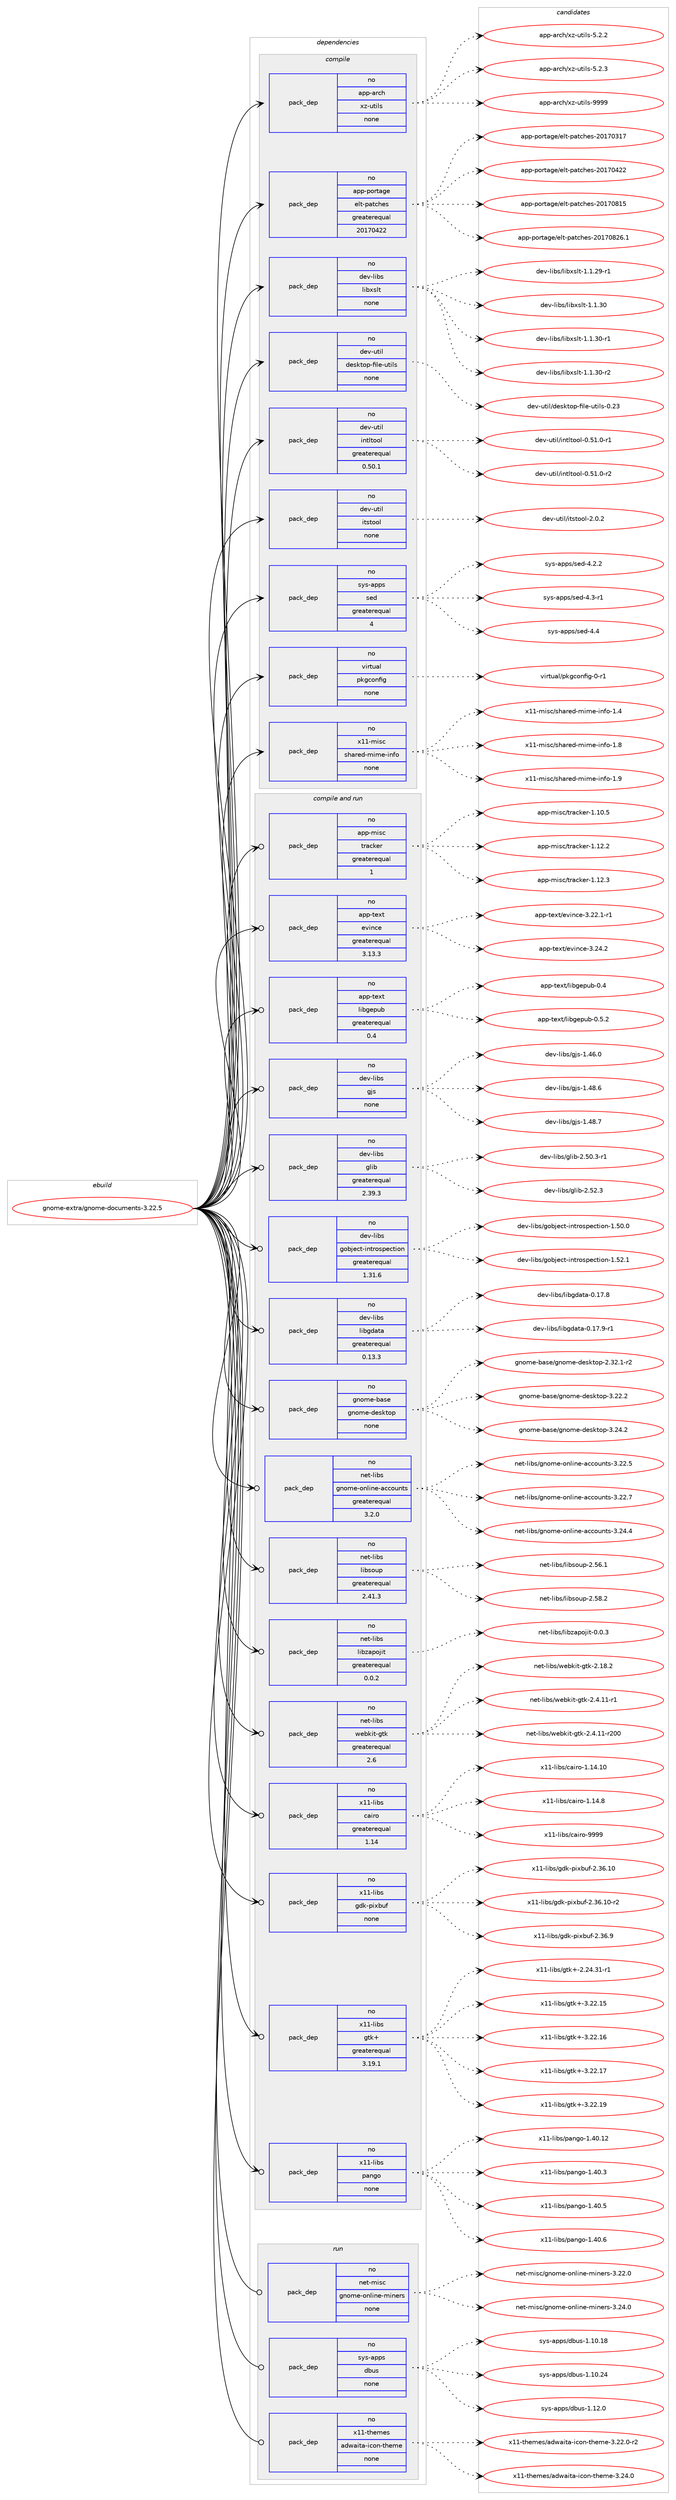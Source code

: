 digraph prolog {

# *************
# Graph options
# *************

newrank=true;
concentrate=true;
compound=true;
graph [rankdir=LR,fontname=Helvetica,fontsize=10,ranksep=1.5];#, ranksep=2.5, nodesep=0.2];
edge  [arrowhead=vee];
node  [fontname=Helvetica,fontsize=10];

# **********
# The ebuild
# **********

subgraph cluster_leftcol {
color=gray;
rank=same;
label=<<i>ebuild</i>>;
id [label="gnome-extra/gnome-documents-3.22.5", color=red, width=4, href="../gnome-extra/gnome-documents-3.22.5.svg"];
}

# ****************
# The dependencies
# ****************

subgraph cluster_midcol {
color=gray;
label=<<i>dependencies</i>>;
subgraph cluster_compile {
fillcolor="#eeeeee";
style=filled;
label=<<i>compile</i>>;
subgraph pack223945 {
dependency310838 [label=<<TABLE BORDER="0" CELLBORDER="1" CELLSPACING="0" CELLPADDING="4" WIDTH="220"><TR><TD ROWSPAN="6" CELLPADDING="30">pack_dep</TD></TR><TR><TD WIDTH="110">no</TD></TR><TR><TD>app-arch</TD></TR><TR><TD>xz-utils</TD></TR><TR><TD>none</TD></TR><TR><TD></TD></TR></TABLE>>, shape=none, color=blue];
}
id:e -> dependency310838:w [weight=20,style="solid",arrowhead="vee"];
subgraph pack223946 {
dependency310839 [label=<<TABLE BORDER="0" CELLBORDER="1" CELLSPACING="0" CELLPADDING="4" WIDTH="220"><TR><TD ROWSPAN="6" CELLPADDING="30">pack_dep</TD></TR><TR><TD WIDTH="110">no</TD></TR><TR><TD>app-portage</TD></TR><TR><TD>elt-patches</TD></TR><TR><TD>greaterequal</TD></TR><TR><TD>20170422</TD></TR></TABLE>>, shape=none, color=blue];
}
id:e -> dependency310839:w [weight=20,style="solid",arrowhead="vee"];
subgraph pack223947 {
dependency310840 [label=<<TABLE BORDER="0" CELLBORDER="1" CELLSPACING="0" CELLPADDING="4" WIDTH="220"><TR><TD ROWSPAN="6" CELLPADDING="30">pack_dep</TD></TR><TR><TD WIDTH="110">no</TD></TR><TR><TD>dev-libs</TD></TR><TR><TD>libxslt</TD></TR><TR><TD>none</TD></TR><TR><TD></TD></TR></TABLE>>, shape=none, color=blue];
}
id:e -> dependency310840:w [weight=20,style="solid",arrowhead="vee"];
subgraph pack223948 {
dependency310841 [label=<<TABLE BORDER="0" CELLBORDER="1" CELLSPACING="0" CELLPADDING="4" WIDTH="220"><TR><TD ROWSPAN="6" CELLPADDING="30">pack_dep</TD></TR><TR><TD WIDTH="110">no</TD></TR><TR><TD>dev-util</TD></TR><TR><TD>desktop-file-utils</TD></TR><TR><TD>none</TD></TR><TR><TD></TD></TR></TABLE>>, shape=none, color=blue];
}
id:e -> dependency310841:w [weight=20,style="solid",arrowhead="vee"];
subgraph pack223949 {
dependency310842 [label=<<TABLE BORDER="0" CELLBORDER="1" CELLSPACING="0" CELLPADDING="4" WIDTH="220"><TR><TD ROWSPAN="6" CELLPADDING="30">pack_dep</TD></TR><TR><TD WIDTH="110">no</TD></TR><TR><TD>dev-util</TD></TR><TR><TD>intltool</TD></TR><TR><TD>greaterequal</TD></TR><TR><TD>0.50.1</TD></TR></TABLE>>, shape=none, color=blue];
}
id:e -> dependency310842:w [weight=20,style="solid",arrowhead="vee"];
subgraph pack223950 {
dependency310843 [label=<<TABLE BORDER="0" CELLBORDER="1" CELLSPACING="0" CELLPADDING="4" WIDTH="220"><TR><TD ROWSPAN="6" CELLPADDING="30">pack_dep</TD></TR><TR><TD WIDTH="110">no</TD></TR><TR><TD>dev-util</TD></TR><TR><TD>itstool</TD></TR><TR><TD>none</TD></TR><TR><TD></TD></TR></TABLE>>, shape=none, color=blue];
}
id:e -> dependency310843:w [weight=20,style="solid",arrowhead="vee"];
subgraph pack223951 {
dependency310844 [label=<<TABLE BORDER="0" CELLBORDER="1" CELLSPACING="0" CELLPADDING="4" WIDTH="220"><TR><TD ROWSPAN="6" CELLPADDING="30">pack_dep</TD></TR><TR><TD WIDTH="110">no</TD></TR><TR><TD>sys-apps</TD></TR><TR><TD>sed</TD></TR><TR><TD>greaterequal</TD></TR><TR><TD>4</TD></TR></TABLE>>, shape=none, color=blue];
}
id:e -> dependency310844:w [weight=20,style="solid",arrowhead="vee"];
subgraph pack223952 {
dependency310845 [label=<<TABLE BORDER="0" CELLBORDER="1" CELLSPACING="0" CELLPADDING="4" WIDTH="220"><TR><TD ROWSPAN="6" CELLPADDING="30">pack_dep</TD></TR><TR><TD WIDTH="110">no</TD></TR><TR><TD>virtual</TD></TR><TR><TD>pkgconfig</TD></TR><TR><TD>none</TD></TR><TR><TD></TD></TR></TABLE>>, shape=none, color=blue];
}
id:e -> dependency310845:w [weight=20,style="solid",arrowhead="vee"];
subgraph pack223953 {
dependency310846 [label=<<TABLE BORDER="0" CELLBORDER="1" CELLSPACING="0" CELLPADDING="4" WIDTH="220"><TR><TD ROWSPAN="6" CELLPADDING="30">pack_dep</TD></TR><TR><TD WIDTH="110">no</TD></TR><TR><TD>x11-misc</TD></TR><TR><TD>shared-mime-info</TD></TR><TR><TD>none</TD></TR><TR><TD></TD></TR></TABLE>>, shape=none, color=blue];
}
id:e -> dependency310846:w [weight=20,style="solid",arrowhead="vee"];
}
subgraph cluster_compileandrun {
fillcolor="#eeeeee";
style=filled;
label=<<i>compile and run</i>>;
subgraph pack223954 {
dependency310847 [label=<<TABLE BORDER="0" CELLBORDER="1" CELLSPACING="0" CELLPADDING="4" WIDTH="220"><TR><TD ROWSPAN="6" CELLPADDING="30">pack_dep</TD></TR><TR><TD WIDTH="110">no</TD></TR><TR><TD>app-misc</TD></TR><TR><TD>tracker</TD></TR><TR><TD>greaterequal</TD></TR><TR><TD>1</TD></TR></TABLE>>, shape=none, color=blue];
}
id:e -> dependency310847:w [weight=20,style="solid",arrowhead="odotvee"];
subgraph pack223955 {
dependency310848 [label=<<TABLE BORDER="0" CELLBORDER="1" CELLSPACING="0" CELLPADDING="4" WIDTH="220"><TR><TD ROWSPAN="6" CELLPADDING="30">pack_dep</TD></TR><TR><TD WIDTH="110">no</TD></TR><TR><TD>app-text</TD></TR><TR><TD>evince</TD></TR><TR><TD>greaterequal</TD></TR><TR><TD>3.13.3</TD></TR></TABLE>>, shape=none, color=blue];
}
id:e -> dependency310848:w [weight=20,style="solid",arrowhead="odotvee"];
subgraph pack223956 {
dependency310849 [label=<<TABLE BORDER="0" CELLBORDER="1" CELLSPACING="0" CELLPADDING="4" WIDTH="220"><TR><TD ROWSPAN="6" CELLPADDING="30">pack_dep</TD></TR><TR><TD WIDTH="110">no</TD></TR><TR><TD>app-text</TD></TR><TR><TD>libgepub</TD></TR><TR><TD>greaterequal</TD></TR><TR><TD>0.4</TD></TR></TABLE>>, shape=none, color=blue];
}
id:e -> dependency310849:w [weight=20,style="solid",arrowhead="odotvee"];
subgraph pack223957 {
dependency310850 [label=<<TABLE BORDER="0" CELLBORDER="1" CELLSPACING="0" CELLPADDING="4" WIDTH="220"><TR><TD ROWSPAN="6" CELLPADDING="30">pack_dep</TD></TR><TR><TD WIDTH="110">no</TD></TR><TR><TD>dev-libs</TD></TR><TR><TD>gjs</TD></TR><TR><TD>none</TD></TR><TR><TD></TD></TR></TABLE>>, shape=none, color=blue];
}
id:e -> dependency310850:w [weight=20,style="solid",arrowhead="odotvee"];
subgraph pack223958 {
dependency310851 [label=<<TABLE BORDER="0" CELLBORDER="1" CELLSPACING="0" CELLPADDING="4" WIDTH="220"><TR><TD ROWSPAN="6" CELLPADDING="30">pack_dep</TD></TR><TR><TD WIDTH="110">no</TD></TR><TR><TD>dev-libs</TD></TR><TR><TD>glib</TD></TR><TR><TD>greaterequal</TD></TR><TR><TD>2.39.3</TD></TR></TABLE>>, shape=none, color=blue];
}
id:e -> dependency310851:w [weight=20,style="solid",arrowhead="odotvee"];
subgraph pack223959 {
dependency310852 [label=<<TABLE BORDER="0" CELLBORDER="1" CELLSPACING="0" CELLPADDING="4" WIDTH="220"><TR><TD ROWSPAN="6" CELLPADDING="30">pack_dep</TD></TR><TR><TD WIDTH="110">no</TD></TR><TR><TD>dev-libs</TD></TR><TR><TD>gobject-introspection</TD></TR><TR><TD>greaterequal</TD></TR><TR><TD>1.31.6</TD></TR></TABLE>>, shape=none, color=blue];
}
id:e -> dependency310852:w [weight=20,style="solid",arrowhead="odotvee"];
subgraph pack223960 {
dependency310853 [label=<<TABLE BORDER="0" CELLBORDER="1" CELLSPACING="0" CELLPADDING="4" WIDTH="220"><TR><TD ROWSPAN="6" CELLPADDING="30">pack_dep</TD></TR><TR><TD WIDTH="110">no</TD></TR><TR><TD>dev-libs</TD></TR><TR><TD>libgdata</TD></TR><TR><TD>greaterequal</TD></TR><TR><TD>0.13.3</TD></TR></TABLE>>, shape=none, color=blue];
}
id:e -> dependency310853:w [weight=20,style="solid",arrowhead="odotvee"];
subgraph pack223961 {
dependency310854 [label=<<TABLE BORDER="0" CELLBORDER="1" CELLSPACING="0" CELLPADDING="4" WIDTH="220"><TR><TD ROWSPAN="6" CELLPADDING="30">pack_dep</TD></TR><TR><TD WIDTH="110">no</TD></TR><TR><TD>gnome-base</TD></TR><TR><TD>gnome-desktop</TD></TR><TR><TD>none</TD></TR><TR><TD></TD></TR></TABLE>>, shape=none, color=blue];
}
id:e -> dependency310854:w [weight=20,style="solid",arrowhead="odotvee"];
subgraph pack223962 {
dependency310855 [label=<<TABLE BORDER="0" CELLBORDER="1" CELLSPACING="0" CELLPADDING="4" WIDTH="220"><TR><TD ROWSPAN="6" CELLPADDING="30">pack_dep</TD></TR><TR><TD WIDTH="110">no</TD></TR><TR><TD>net-libs</TD></TR><TR><TD>gnome-online-accounts</TD></TR><TR><TD>greaterequal</TD></TR><TR><TD>3.2.0</TD></TR></TABLE>>, shape=none, color=blue];
}
id:e -> dependency310855:w [weight=20,style="solid",arrowhead="odotvee"];
subgraph pack223963 {
dependency310856 [label=<<TABLE BORDER="0" CELLBORDER="1" CELLSPACING="0" CELLPADDING="4" WIDTH="220"><TR><TD ROWSPAN="6" CELLPADDING="30">pack_dep</TD></TR><TR><TD WIDTH="110">no</TD></TR><TR><TD>net-libs</TD></TR><TR><TD>libsoup</TD></TR><TR><TD>greaterequal</TD></TR><TR><TD>2.41.3</TD></TR></TABLE>>, shape=none, color=blue];
}
id:e -> dependency310856:w [weight=20,style="solid",arrowhead="odotvee"];
subgraph pack223964 {
dependency310857 [label=<<TABLE BORDER="0" CELLBORDER="1" CELLSPACING="0" CELLPADDING="4" WIDTH="220"><TR><TD ROWSPAN="6" CELLPADDING="30">pack_dep</TD></TR><TR><TD WIDTH="110">no</TD></TR><TR><TD>net-libs</TD></TR><TR><TD>libzapojit</TD></TR><TR><TD>greaterequal</TD></TR><TR><TD>0.0.2</TD></TR></TABLE>>, shape=none, color=blue];
}
id:e -> dependency310857:w [weight=20,style="solid",arrowhead="odotvee"];
subgraph pack223965 {
dependency310858 [label=<<TABLE BORDER="0" CELLBORDER="1" CELLSPACING="0" CELLPADDING="4" WIDTH="220"><TR><TD ROWSPAN="6" CELLPADDING="30">pack_dep</TD></TR><TR><TD WIDTH="110">no</TD></TR><TR><TD>net-libs</TD></TR><TR><TD>webkit-gtk</TD></TR><TR><TD>greaterequal</TD></TR><TR><TD>2.6</TD></TR></TABLE>>, shape=none, color=blue];
}
id:e -> dependency310858:w [weight=20,style="solid",arrowhead="odotvee"];
subgraph pack223966 {
dependency310859 [label=<<TABLE BORDER="0" CELLBORDER="1" CELLSPACING="0" CELLPADDING="4" WIDTH="220"><TR><TD ROWSPAN="6" CELLPADDING="30">pack_dep</TD></TR><TR><TD WIDTH="110">no</TD></TR><TR><TD>x11-libs</TD></TR><TR><TD>cairo</TD></TR><TR><TD>greaterequal</TD></TR><TR><TD>1.14</TD></TR></TABLE>>, shape=none, color=blue];
}
id:e -> dependency310859:w [weight=20,style="solid",arrowhead="odotvee"];
subgraph pack223967 {
dependency310860 [label=<<TABLE BORDER="0" CELLBORDER="1" CELLSPACING="0" CELLPADDING="4" WIDTH="220"><TR><TD ROWSPAN="6" CELLPADDING="30">pack_dep</TD></TR><TR><TD WIDTH="110">no</TD></TR><TR><TD>x11-libs</TD></TR><TR><TD>gdk-pixbuf</TD></TR><TR><TD>none</TD></TR><TR><TD></TD></TR></TABLE>>, shape=none, color=blue];
}
id:e -> dependency310860:w [weight=20,style="solid",arrowhead="odotvee"];
subgraph pack223968 {
dependency310861 [label=<<TABLE BORDER="0" CELLBORDER="1" CELLSPACING="0" CELLPADDING="4" WIDTH="220"><TR><TD ROWSPAN="6" CELLPADDING="30">pack_dep</TD></TR><TR><TD WIDTH="110">no</TD></TR><TR><TD>x11-libs</TD></TR><TR><TD>gtk+</TD></TR><TR><TD>greaterequal</TD></TR><TR><TD>3.19.1</TD></TR></TABLE>>, shape=none, color=blue];
}
id:e -> dependency310861:w [weight=20,style="solid",arrowhead="odotvee"];
subgraph pack223969 {
dependency310862 [label=<<TABLE BORDER="0" CELLBORDER="1" CELLSPACING="0" CELLPADDING="4" WIDTH="220"><TR><TD ROWSPAN="6" CELLPADDING="30">pack_dep</TD></TR><TR><TD WIDTH="110">no</TD></TR><TR><TD>x11-libs</TD></TR><TR><TD>pango</TD></TR><TR><TD>none</TD></TR><TR><TD></TD></TR></TABLE>>, shape=none, color=blue];
}
id:e -> dependency310862:w [weight=20,style="solid",arrowhead="odotvee"];
}
subgraph cluster_run {
fillcolor="#eeeeee";
style=filled;
label=<<i>run</i>>;
subgraph pack223970 {
dependency310863 [label=<<TABLE BORDER="0" CELLBORDER="1" CELLSPACING="0" CELLPADDING="4" WIDTH="220"><TR><TD ROWSPAN="6" CELLPADDING="30">pack_dep</TD></TR><TR><TD WIDTH="110">no</TD></TR><TR><TD>net-misc</TD></TR><TR><TD>gnome-online-miners</TD></TR><TR><TD>none</TD></TR><TR><TD></TD></TR></TABLE>>, shape=none, color=blue];
}
id:e -> dependency310863:w [weight=20,style="solid",arrowhead="odot"];
subgraph pack223971 {
dependency310864 [label=<<TABLE BORDER="0" CELLBORDER="1" CELLSPACING="0" CELLPADDING="4" WIDTH="220"><TR><TD ROWSPAN="6" CELLPADDING="30">pack_dep</TD></TR><TR><TD WIDTH="110">no</TD></TR><TR><TD>sys-apps</TD></TR><TR><TD>dbus</TD></TR><TR><TD>none</TD></TR><TR><TD></TD></TR></TABLE>>, shape=none, color=blue];
}
id:e -> dependency310864:w [weight=20,style="solid",arrowhead="odot"];
subgraph pack223972 {
dependency310865 [label=<<TABLE BORDER="0" CELLBORDER="1" CELLSPACING="0" CELLPADDING="4" WIDTH="220"><TR><TD ROWSPAN="6" CELLPADDING="30">pack_dep</TD></TR><TR><TD WIDTH="110">no</TD></TR><TR><TD>x11-themes</TD></TR><TR><TD>adwaita-icon-theme</TD></TR><TR><TD>none</TD></TR><TR><TD></TD></TR></TABLE>>, shape=none, color=blue];
}
id:e -> dependency310865:w [weight=20,style="solid",arrowhead="odot"];
}
}

# **************
# The candidates
# **************

subgraph cluster_choices {
rank=same;
color=gray;
label=<<i>candidates</i>>;

subgraph choice223945 {
color=black;
nodesep=1;
choice971121124597114991044712012245117116105108115455346504650 [label="app-arch/xz-utils-5.2.2", color=red, width=4,href="../app-arch/xz-utils-5.2.2.svg"];
choice971121124597114991044712012245117116105108115455346504651 [label="app-arch/xz-utils-5.2.3", color=red, width=4,href="../app-arch/xz-utils-5.2.3.svg"];
choice9711211245971149910447120122451171161051081154557575757 [label="app-arch/xz-utils-9999", color=red, width=4,href="../app-arch/xz-utils-9999.svg"];
dependency310838:e -> choice971121124597114991044712012245117116105108115455346504650:w [style=dotted,weight="100"];
dependency310838:e -> choice971121124597114991044712012245117116105108115455346504651:w [style=dotted,weight="100"];
dependency310838:e -> choice9711211245971149910447120122451171161051081154557575757:w [style=dotted,weight="100"];
}
subgraph choice223946 {
color=black;
nodesep=1;
choice97112112451121111141169710310147101108116451129711699104101115455048495548514955 [label="app-portage/elt-patches-20170317", color=red, width=4,href="../app-portage/elt-patches-20170317.svg"];
choice97112112451121111141169710310147101108116451129711699104101115455048495548525050 [label="app-portage/elt-patches-20170422", color=red, width=4,href="../app-portage/elt-patches-20170422.svg"];
choice97112112451121111141169710310147101108116451129711699104101115455048495548564953 [label="app-portage/elt-patches-20170815", color=red, width=4,href="../app-portage/elt-patches-20170815.svg"];
choice971121124511211111411697103101471011081164511297116991041011154550484955485650544649 [label="app-portage/elt-patches-20170826.1", color=red, width=4,href="../app-portage/elt-patches-20170826.1.svg"];
dependency310839:e -> choice97112112451121111141169710310147101108116451129711699104101115455048495548514955:w [style=dotted,weight="100"];
dependency310839:e -> choice97112112451121111141169710310147101108116451129711699104101115455048495548525050:w [style=dotted,weight="100"];
dependency310839:e -> choice97112112451121111141169710310147101108116451129711699104101115455048495548564953:w [style=dotted,weight="100"];
dependency310839:e -> choice971121124511211111411697103101471011081164511297116991041011154550484955485650544649:w [style=dotted,weight="100"];
}
subgraph choice223947 {
color=black;
nodesep=1;
choice10010111845108105981154710810598120115108116454946494650574511449 [label="dev-libs/libxslt-1.1.29-r1", color=red, width=4,href="../dev-libs/libxslt-1.1.29-r1.svg"];
choice1001011184510810598115471081059812011510811645494649465148 [label="dev-libs/libxslt-1.1.30", color=red, width=4,href="../dev-libs/libxslt-1.1.30.svg"];
choice10010111845108105981154710810598120115108116454946494651484511449 [label="dev-libs/libxslt-1.1.30-r1", color=red, width=4,href="../dev-libs/libxslt-1.1.30-r1.svg"];
choice10010111845108105981154710810598120115108116454946494651484511450 [label="dev-libs/libxslt-1.1.30-r2", color=red, width=4,href="../dev-libs/libxslt-1.1.30-r2.svg"];
dependency310840:e -> choice10010111845108105981154710810598120115108116454946494650574511449:w [style=dotted,weight="100"];
dependency310840:e -> choice1001011184510810598115471081059812011510811645494649465148:w [style=dotted,weight="100"];
dependency310840:e -> choice10010111845108105981154710810598120115108116454946494651484511449:w [style=dotted,weight="100"];
dependency310840:e -> choice10010111845108105981154710810598120115108116454946494651484511450:w [style=dotted,weight="100"];
}
subgraph choice223948 {
color=black;
nodesep=1;
choice100101118451171161051084710010111510711611111245102105108101451171161051081154548465051 [label="dev-util/desktop-file-utils-0.23", color=red, width=4,href="../dev-util/desktop-file-utils-0.23.svg"];
dependency310841:e -> choice100101118451171161051084710010111510711611111245102105108101451171161051081154548465051:w [style=dotted,weight="100"];
}
subgraph choice223949 {
color=black;
nodesep=1;
choice1001011184511711610510847105110116108116111111108454846534946484511449 [label="dev-util/intltool-0.51.0-r1", color=red, width=4,href="../dev-util/intltool-0.51.0-r1.svg"];
choice1001011184511711610510847105110116108116111111108454846534946484511450 [label="dev-util/intltool-0.51.0-r2", color=red, width=4,href="../dev-util/intltool-0.51.0-r2.svg"];
dependency310842:e -> choice1001011184511711610510847105110116108116111111108454846534946484511449:w [style=dotted,weight="100"];
dependency310842:e -> choice1001011184511711610510847105110116108116111111108454846534946484511450:w [style=dotted,weight="100"];
}
subgraph choice223950 {
color=black;
nodesep=1;
choice1001011184511711610510847105116115116111111108455046484650 [label="dev-util/itstool-2.0.2", color=red, width=4,href="../dev-util/itstool-2.0.2.svg"];
dependency310843:e -> choice1001011184511711610510847105116115116111111108455046484650:w [style=dotted,weight="100"];
}
subgraph choice223951 {
color=black;
nodesep=1;
choice115121115459711211211547115101100455246504650 [label="sys-apps/sed-4.2.2", color=red, width=4,href="../sys-apps/sed-4.2.2.svg"];
choice115121115459711211211547115101100455246514511449 [label="sys-apps/sed-4.3-r1", color=red, width=4,href="../sys-apps/sed-4.3-r1.svg"];
choice11512111545971121121154711510110045524652 [label="sys-apps/sed-4.4", color=red, width=4,href="../sys-apps/sed-4.4.svg"];
dependency310844:e -> choice115121115459711211211547115101100455246504650:w [style=dotted,weight="100"];
dependency310844:e -> choice115121115459711211211547115101100455246514511449:w [style=dotted,weight="100"];
dependency310844:e -> choice11512111545971121121154711510110045524652:w [style=dotted,weight="100"];
}
subgraph choice223952 {
color=black;
nodesep=1;
choice11810511411611797108471121071039911111010210510345484511449 [label="virtual/pkgconfig-0-r1", color=red, width=4,href="../virtual/pkgconfig-0-r1.svg"];
dependency310845:e -> choice11810511411611797108471121071039911111010210510345484511449:w [style=dotted,weight="100"];
}
subgraph choice223953 {
color=black;
nodesep=1;
choice120494945109105115994711510497114101100451091051091014510511010211145494652 [label="x11-misc/shared-mime-info-1.4", color=red, width=4,href="../x11-misc/shared-mime-info-1.4.svg"];
choice120494945109105115994711510497114101100451091051091014510511010211145494656 [label="x11-misc/shared-mime-info-1.8", color=red, width=4,href="../x11-misc/shared-mime-info-1.8.svg"];
choice120494945109105115994711510497114101100451091051091014510511010211145494657 [label="x11-misc/shared-mime-info-1.9", color=red, width=4,href="../x11-misc/shared-mime-info-1.9.svg"];
dependency310846:e -> choice120494945109105115994711510497114101100451091051091014510511010211145494652:w [style=dotted,weight="100"];
dependency310846:e -> choice120494945109105115994711510497114101100451091051091014510511010211145494656:w [style=dotted,weight="100"];
dependency310846:e -> choice120494945109105115994711510497114101100451091051091014510511010211145494657:w [style=dotted,weight="100"];
}
subgraph choice223954 {
color=black;
nodesep=1;
choice97112112451091051159947116114979910710111445494649484653 [label="app-misc/tracker-1.10.5", color=red, width=4,href="../app-misc/tracker-1.10.5.svg"];
choice97112112451091051159947116114979910710111445494649504650 [label="app-misc/tracker-1.12.2", color=red, width=4,href="../app-misc/tracker-1.12.2.svg"];
choice97112112451091051159947116114979910710111445494649504651 [label="app-misc/tracker-1.12.3", color=red, width=4,href="../app-misc/tracker-1.12.3.svg"];
dependency310847:e -> choice97112112451091051159947116114979910710111445494649484653:w [style=dotted,weight="100"];
dependency310847:e -> choice97112112451091051159947116114979910710111445494649504650:w [style=dotted,weight="100"];
dependency310847:e -> choice97112112451091051159947116114979910710111445494649504651:w [style=dotted,weight="100"];
}
subgraph choice223955 {
color=black;
nodesep=1;
choice97112112451161011201164710111810511099101455146505046494511449 [label="app-text/evince-3.22.1-r1", color=red, width=4,href="../app-text/evince-3.22.1-r1.svg"];
choice9711211245116101120116471011181051109910145514650524650 [label="app-text/evince-3.24.2", color=red, width=4,href="../app-text/evince-3.24.2.svg"];
dependency310848:e -> choice97112112451161011201164710111810511099101455146505046494511449:w [style=dotted,weight="100"];
dependency310848:e -> choice9711211245116101120116471011181051109910145514650524650:w [style=dotted,weight="100"];
}
subgraph choice223956 {
color=black;
nodesep=1;
choice971121124511610112011647108105981031011121179845484652 [label="app-text/libgepub-0.4", color=red, width=4,href="../app-text/libgepub-0.4.svg"];
choice9711211245116101120116471081059810310111211798454846534650 [label="app-text/libgepub-0.5.2", color=red, width=4,href="../app-text/libgepub-0.5.2.svg"];
dependency310849:e -> choice971121124511610112011647108105981031011121179845484652:w [style=dotted,weight="100"];
dependency310849:e -> choice9711211245116101120116471081059810310111211798454846534650:w [style=dotted,weight="100"];
}
subgraph choice223957 {
color=black;
nodesep=1;
choice10010111845108105981154710310611545494652544648 [label="dev-libs/gjs-1.46.0", color=red, width=4,href="../dev-libs/gjs-1.46.0.svg"];
choice10010111845108105981154710310611545494652564654 [label="dev-libs/gjs-1.48.6", color=red, width=4,href="../dev-libs/gjs-1.48.6.svg"];
choice10010111845108105981154710310611545494652564655 [label="dev-libs/gjs-1.48.7", color=red, width=4,href="../dev-libs/gjs-1.48.7.svg"];
dependency310850:e -> choice10010111845108105981154710310611545494652544648:w [style=dotted,weight="100"];
dependency310850:e -> choice10010111845108105981154710310611545494652564654:w [style=dotted,weight="100"];
dependency310850:e -> choice10010111845108105981154710310611545494652564655:w [style=dotted,weight="100"];
}
subgraph choice223958 {
color=black;
nodesep=1;
choice10010111845108105981154710310810598455046534846514511449 [label="dev-libs/glib-2.50.3-r1", color=red, width=4,href="../dev-libs/glib-2.50.3-r1.svg"];
choice1001011184510810598115471031081059845504653504651 [label="dev-libs/glib-2.52.3", color=red, width=4,href="../dev-libs/glib-2.52.3.svg"];
dependency310851:e -> choice10010111845108105981154710310810598455046534846514511449:w [style=dotted,weight="100"];
dependency310851:e -> choice1001011184510810598115471031081059845504653504651:w [style=dotted,weight="100"];
}
subgraph choice223959 {
color=black;
nodesep=1;
choice1001011184510810598115471031119810610199116451051101161141111151121019911610511111045494653484648 [label="dev-libs/gobject-introspection-1.50.0", color=red, width=4,href="../dev-libs/gobject-introspection-1.50.0.svg"];
choice1001011184510810598115471031119810610199116451051101161141111151121019911610511111045494653504649 [label="dev-libs/gobject-introspection-1.52.1", color=red, width=4,href="../dev-libs/gobject-introspection-1.52.1.svg"];
dependency310852:e -> choice1001011184510810598115471031119810610199116451051101161141111151121019911610511111045494653484648:w [style=dotted,weight="100"];
dependency310852:e -> choice1001011184510810598115471031119810610199116451051101161141111151121019911610511111045494653504649:w [style=dotted,weight="100"];
}
subgraph choice223960 {
color=black;
nodesep=1;
choice10010111845108105981154710810598103100971169745484649554656 [label="dev-libs/libgdata-0.17.8", color=red, width=4,href="../dev-libs/libgdata-0.17.8.svg"];
choice100101118451081059811547108105981031009711697454846495546574511449 [label="dev-libs/libgdata-0.17.9-r1", color=red, width=4,href="../dev-libs/libgdata-0.17.9-r1.svg"];
dependency310853:e -> choice10010111845108105981154710810598103100971169745484649554656:w [style=dotted,weight="100"];
dependency310853:e -> choice100101118451081059811547108105981031009711697454846495546574511449:w [style=dotted,weight="100"];
}
subgraph choice223961 {
color=black;
nodesep=1;
choice1031101111091014598971151014710311011110910145100101115107116111112455046515046494511450 [label="gnome-base/gnome-desktop-2.32.1-r2", color=red, width=4,href="../gnome-base/gnome-desktop-2.32.1-r2.svg"];
choice103110111109101459897115101471031101111091014510010111510711611111245514650504650 [label="gnome-base/gnome-desktop-3.22.2", color=red, width=4,href="../gnome-base/gnome-desktop-3.22.2.svg"];
choice103110111109101459897115101471031101111091014510010111510711611111245514650524650 [label="gnome-base/gnome-desktop-3.24.2", color=red, width=4,href="../gnome-base/gnome-desktop-3.24.2.svg"];
dependency310854:e -> choice1031101111091014598971151014710311011110910145100101115107116111112455046515046494511450:w [style=dotted,weight="100"];
dependency310854:e -> choice103110111109101459897115101471031101111091014510010111510711611111245514650504650:w [style=dotted,weight="100"];
dependency310854:e -> choice103110111109101459897115101471031101111091014510010111510711611111245514650524650:w [style=dotted,weight="100"];
}
subgraph choice223962 {
color=black;
nodesep=1;
choice110101116451081059811547103110111109101451111101081051101014597999911111711011611545514650504653 [label="net-libs/gnome-online-accounts-3.22.5", color=red, width=4,href="../net-libs/gnome-online-accounts-3.22.5.svg"];
choice110101116451081059811547103110111109101451111101081051101014597999911111711011611545514650504655 [label="net-libs/gnome-online-accounts-3.22.7", color=red, width=4,href="../net-libs/gnome-online-accounts-3.22.7.svg"];
choice110101116451081059811547103110111109101451111101081051101014597999911111711011611545514650524652 [label="net-libs/gnome-online-accounts-3.24.4", color=red, width=4,href="../net-libs/gnome-online-accounts-3.24.4.svg"];
dependency310855:e -> choice110101116451081059811547103110111109101451111101081051101014597999911111711011611545514650504653:w [style=dotted,weight="100"];
dependency310855:e -> choice110101116451081059811547103110111109101451111101081051101014597999911111711011611545514650504655:w [style=dotted,weight="100"];
dependency310855:e -> choice110101116451081059811547103110111109101451111101081051101014597999911111711011611545514650524652:w [style=dotted,weight="100"];
}
subgraph choice223963 {
color=black;
nodesep=1;
choice1101011164510810598115471081059811511111711245504653544649 [label="net-libs/libsoup-2.56.1", color=red, width=4,href="../net-libs/libsoup-2.56.1.svg"];
choice1101011164510810598115471081059811511111711245504653564650 [label="net-libs/libsoup-2.58.2", color=red, width=4,href="../net-libs/libsoup-2.58.2.svg"];
dependency310856:e -> choice1101011164510810598115471081059811511111711245504653544649:w [style=dotted,weight="100"];
dependency310856:e -> choice1101011164510810598115471081059811511111711245504653564650:w [style=dotted,weight="100"];
}
subgraph choice223964 {
color=black;
nodesep=1;
choice1101011164510810598115471081059812297112111106105116454846484651 [label="net-libs/libzapojit-0.0.3", color=red, width=4,href="../net-libs/libzapojit-0.0.3.svg"];
dependency310857:e -> choice1101011164510810598115471081059812297112111106105116454846484651:w [style=dotted,weight="100"];
}
subgraph choice223965 {
color=black;
nodesep=1;
choice110101116451081059811547119101981071051164510311610745504649564650 [label="net-libs/webkit-gtk-2.18.2", color=red, width=4,href="../net-libs/webkit-gtk-2.18.2.svg"];
choice1101011164510810598115471191019810710511645103116107455046524649494511449 [label="net-libs/webkit-gtk-2.4.11-r1", color=red, width=4,href="../net-libs/webkit-gtk-2.4.11-r1.svg"];
choice11010111645108105981154711910198107105116451031161074550465246494945114504848 [label="net-libs/webkit-gtk-2.4.11-r200", color=red, width=4,href="../net-libs/webkit-gtk-2.4.11-r200.svg"];
dependency310858:e -> choice110101116451081059811547119101981071051164510311610745504649564650:w [style=dotted,weight="100"];
dependency310858:e -> choice1101011164510810598115471191019810710511645103116107455046524649494511449:w [style=dotted,weight="100"];
dependency310858:e -> choice11010111645108105981154711910198107105116451031161074550465246494945114504848:w [style=dotted,weight="100"];
}
subgraph choice223966 {
color=black;
nodesep=1;
choice120494945108105981154799971051141114549464952464948 [label="x11-libs/cairo-1.14.10", color=red, width=4,href="../x11-libs/cairo-1.14.10.svg"];
choice1204949451081059811547999710511411145494649524656 [label="x11-libs/cairo-1.14.8", color=red, width=4,href="../x11-libs/cairo-1.14.8.svg"];
choice120494945108105981154799971051141114557575757 [label="x11-libs/cairo-9999", color=red, width=4,href="../x11-libs/cairo-9999.svg"];
dependency310859:e -> choice120494945108105981154799971051141114549464952464948:w [style=dotted,weight="100"];
dependency310859:e -> choice1204949451081059811547999710511411145494649524656:w [style=dotted,weight="100"];
dependency310859:e -> choice120494945108105981154799971051141114557575757:w [style=dotted,weight="100"];
}
subgraph choice223967 {
color=black;
nodesep=1;
choice120494945108105981154710310010745112105120981171024550465154464948 [label="x11-libs/gdk-pixbuf-2.36.10", color=red, width=4,href="../x11-libs/gdk-pixbuf-2.36.10.svg"];
choice1204949451081059811547103100107451121051209811710245504651544649484511450 [label="x11-libs/gdk-pixbuf-2.36.10-r2", color=red, width=4,href="../x11-libs/gdk-pixbuf-2.36.10-r2.svg"];
choice1204949451081059811547103100107451121051209811710245504651544657 [label="x11-libs/gdk-pixbuf-2.36.9", color=red, width=4,href="../x11-libs/gdk-pixbuf-2.36.9.svg"];
dependency310860:e -> choice120494945108105981154710310010745112105120981171024550465154464948:w [style=dotted,weight="100"];
dependency310860:e -> choice1204949451081059811547103100107451121051209811710245504651544649484511450:w [style=dotted,weight="100"];
dependency310860:e -> choice1204949451081059811547103100107451121051209811710245504651544657:w [style=dotted,weight="100"];
}
subgraph choice223968 {
color=black;
nodesep=1;
choice12049494510810598115471031161074345504650524651494511449 [label="x11-libs/gtk+-2.24.31-r1", color=red, width=4,href="../x11-libs/gtk+-2.24.31-r1.svg"];
choice1204949451081059811547103116107434551465050464953 [label="x11-libs/gtk+-3.22.15", color=red, width=4,href="../x11-libs/gtk+-3.22.15.svg"];
choice1204949451081059811547103116107434551465050464954 [label="x11-libs/gtk+-3.22.16", color=red, width=4,href="../x11-libs/gtk+-3.22.16.svg"];
choice1204949451081059811547103116107434551465050464955 [label="x11-libs/gtk+-3.22.17", color=red, width=4,href="../x11-libs/gtk+-3.22.17.svg"];
choice1204949451081059811547103116107434551465050464957 [label="x11-libs/gtk+-3.22.19", color=red, width=4,href="../x11-libs/gtk+-3.22.19.svg"];
dependency310861:e -> choice12049494510810598115471031161074345504650524651494511449:w [style=dotted,weight="100"];
dependency310861:e -> choice1204949451081059811547103116107434551465050464953:w [style=dotted,weight="100"];
dependency310861:e -> choice1204949451081059811547103116107434551465050464954:w [style=dotted,weight="100"];
dependency310861:e -> choice1204949451081059811547103116107434551465050464955:w [style=dotted,weight="100"];
dependency310861:e -> choice1204949451081059811547103116107434551465050464957:w [style=dotted,weight="100"];
}
subgraph choice223969 {
color=black;
nodesep=1;
choice1204949451081059811547112971101031114549465248464950 [label="x11-libs/pango-1.40.12", color=red, width=4,href="../x11-libs/pango-1.40.12.svg"];
choice12049494510810598115471129711010311145494652484651 [label="x11-libs/pango-1.40.3", color=red, width=4,href="../x11-libs/pango-1.40.3.svg"];
choice12049494510810598115471129711010311145494652484653 [label="x11-libs/pango-1.40.5", color=red, width=4,href="../x11-libs/pango-1.40.5.svg"];
choice12049494510810598115471129711010311145494652484654 [label="x11-libs/pango-1.40.6", color=red, width=4,href="../x11-libs/pango-1.40.6.svg"];
dependency310862:e -> choice1204949451081059811547112971101031114549465248464950:w [style=dotted,weight="100"];
dependency310862:e -> choice12049494510810598115471129711010311145494652484651:w [style=dotted,weight="100"];
dependency310862:e -> choice12049494510810598115471129711010311145494652484653:w [style=dotted,weight="100"];
dependency310862:e -> choice12049494510810598115471129711010311145494652484654:w [style=dotted,weight="100"];
}
subgraph choice223970 {
color=black;
nodesep=1;
choice110101116451091051159947103110111109101451111101081051101014510910511010111411545514650504648 [label="net-misc/gnome-online-miners-3.22.0", color=red, width=4,href="../net-misc/gnome-online-miners-3.22.0.svg"];
choice110101116451091051159947103110111109101451111101081051101014510910511010111411545514650524648 [label="net-misc/gnome-online-miners-3.24.0", color=red, width=4,href="../net-misc/gnome-online-miners-3.24.0.svg"];
dependency310863:e -> choice110101116451091051159947103110111109101451111101081051101014510910511010111411545514650504648:w [style=dotted,weight="100"];
dependency310863:e -> choice110101116451091051159947103110111109101451111101081051101014510910511010111411545514650524648:w [style=dotted,weight="100"];
}
subgraph choice223971 {
color=black;
nodesep=1;
choice115121115459711211211547100981171154549464948464956 [label="sys-apps/dbus-1.10.18", color=red, width=4,href="../sys-apps/dbus-1.10.18.svg"];
choice115121115459711211211547100981171154549464948465052 [label="sys-apps/dbus-1.10.24", color=red, width=4,href="../sys-apps/dbus-1.10.24.svg"];
choice1151211154597112112115471009811711545494649504648 [label="sys-apps/dbus-1.12.0", color=red, width=4,href="../sys-apps/dbus-1.12.0.svg"];
dependency310864:e -> choice115121115459711211211547100981171154549464948464956:w [style=dotted,weight="100"];
dependency310864:e -> choice115121115459711211211547100981171154549464948465052:w [style=dotted,weight="100"];
dependency310864:e -> choice1151211154597112112115471009811711545494649504648:w [style=dotted,weight="100"];
}
subgraph choice223972 {
color=black;
nodesep=1;
choice12049494511610410110910111547971001199710511697451059911111045116104101109101455146505046484511450 [label="x11-themes/adwaita-icon-theme-3.22.0-r2", color=red, width=4,href="../x11-themes/adwaita-icon-theme-3.22.0-r2.svg"];
choice1204949451161041011091011154797100119971051169745105991111104511610410110910145514650524648 [label="x11-themes/adwaita-icon-theme-3.24.0", color=red, width=4,href="../x11-themes/adwaita-icon-theme-3.24.0.svg"];
dependency310865:e -> choice12049494511610410110910111547971001199710511697451059911111045116104101109101455146505046484511450:w [style=dotted,weight="100"];
dependency310865:e -> choice1204949451161041011091011154797100119971051169745105991111104511610410110910145514650524648:w [style=dotted,weight="100"];
}
}

}
